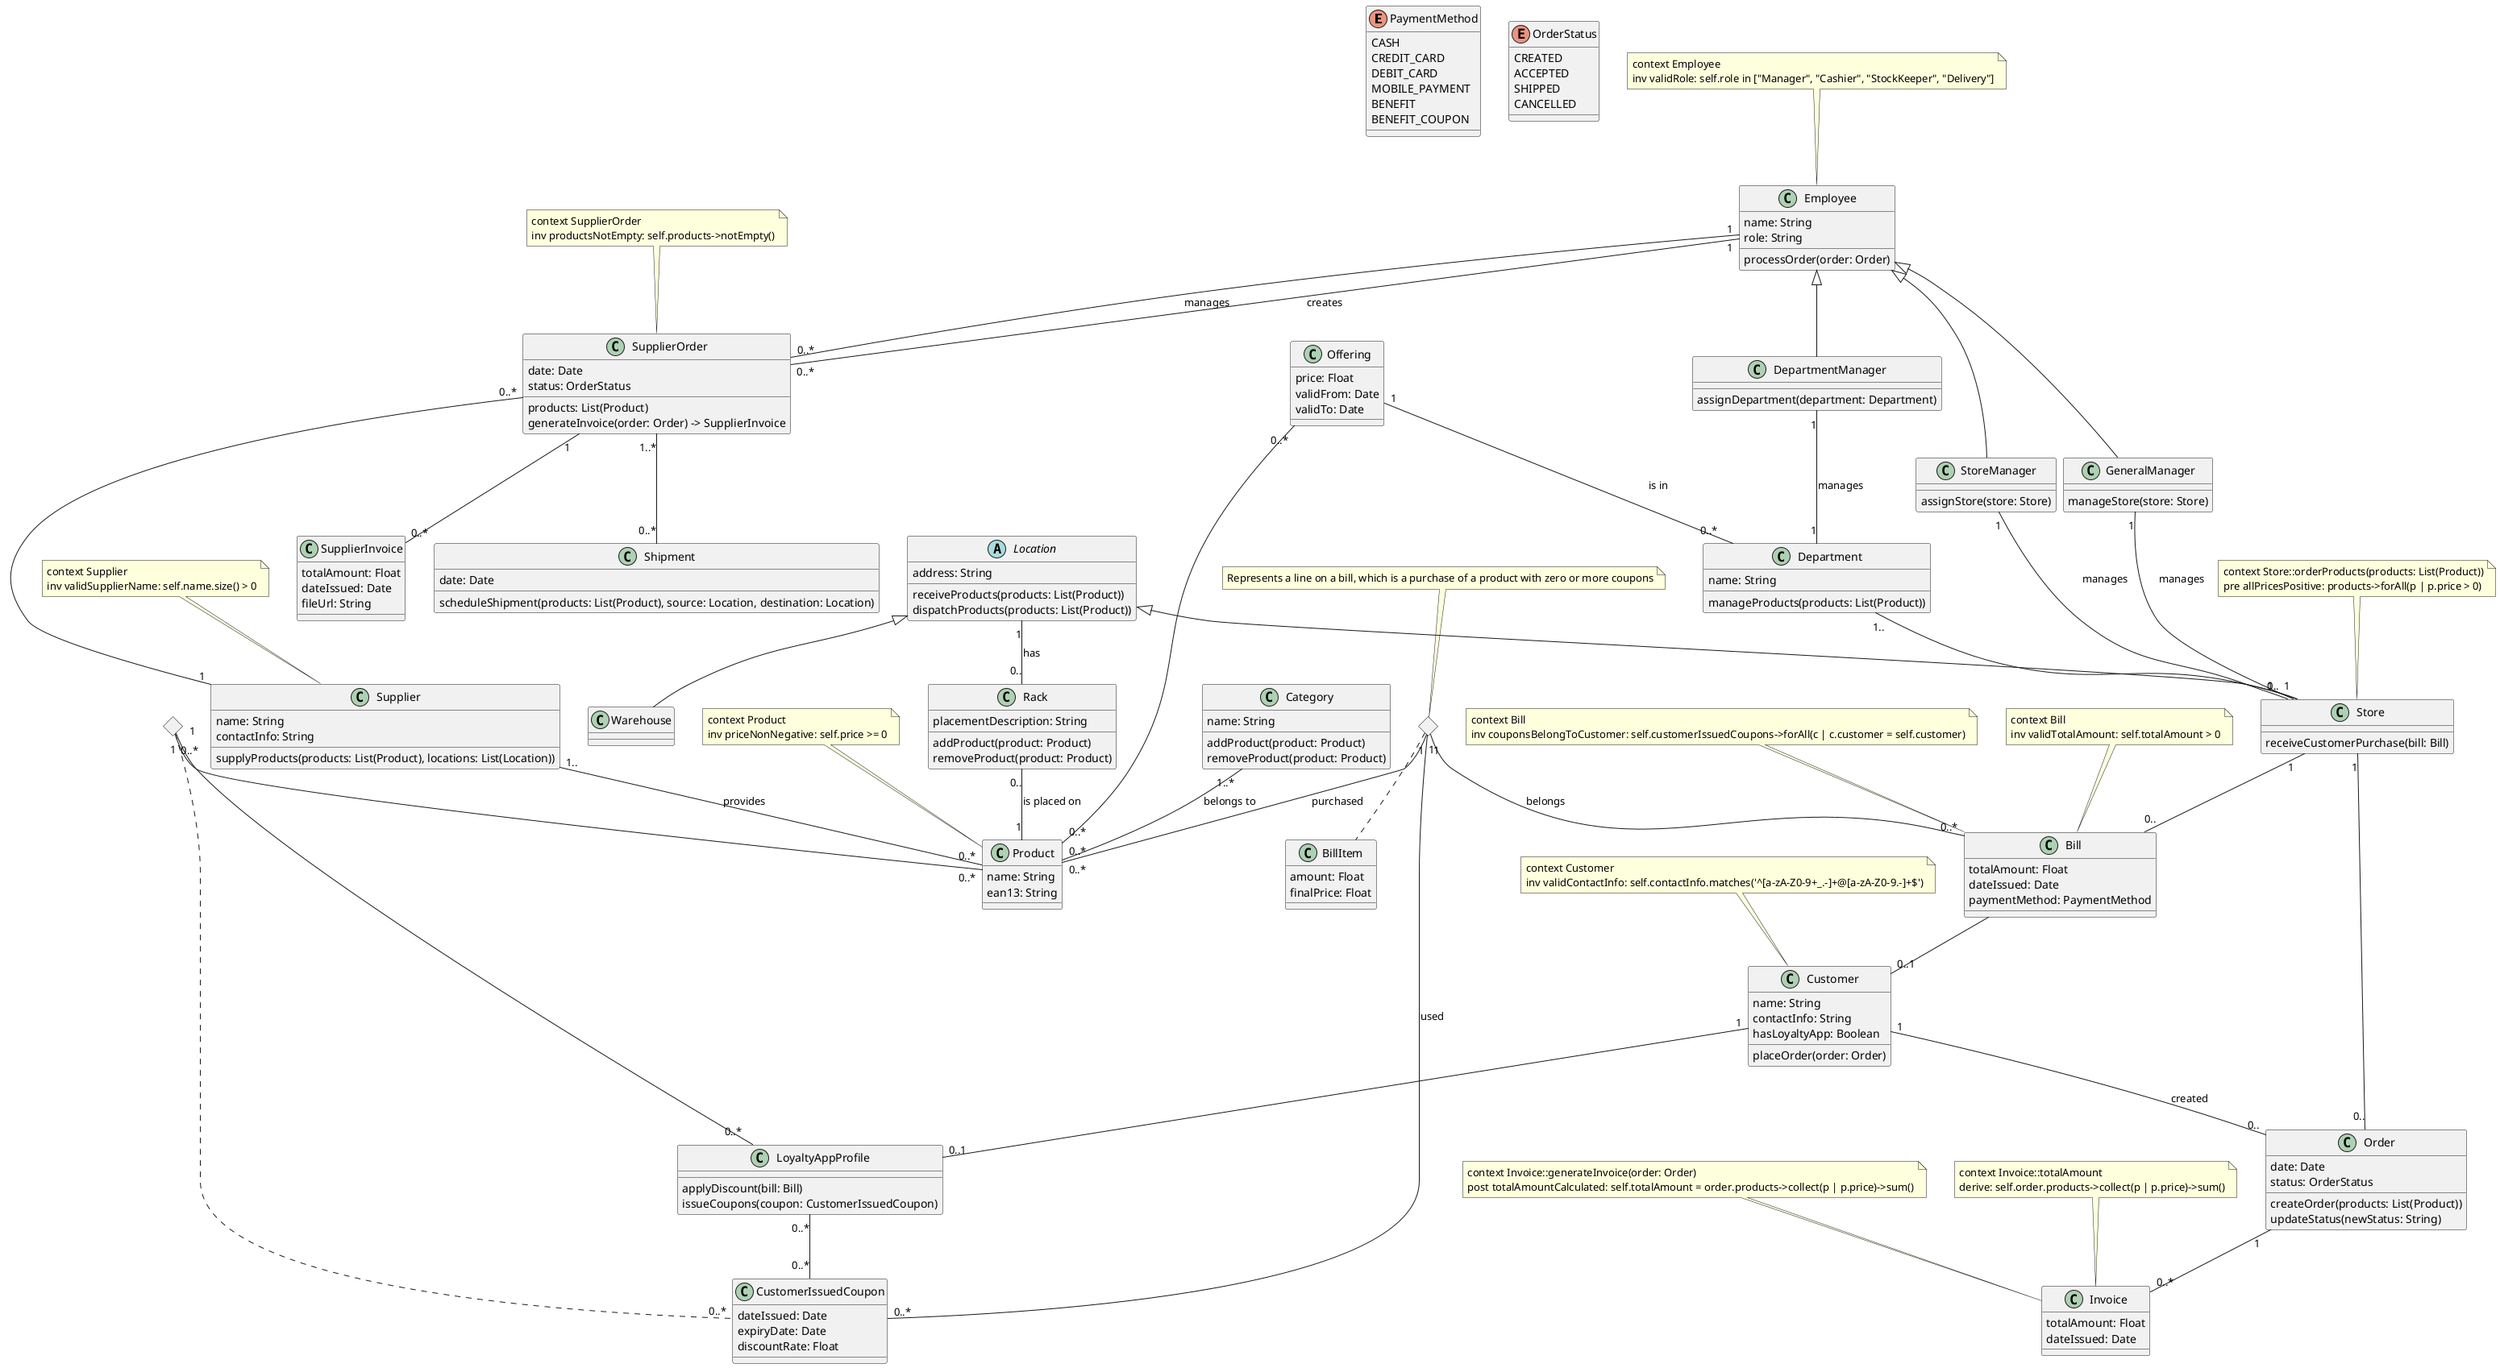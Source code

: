 @startuml GroceryStore

top to bottom direction

enum PaymentMethod {
  CASH
  CREDIT_CARD
  DEBIT_CARD
  MOBILE_PAYMENT
  BENEFIT
  BENEFIT_COUPON
}

enum OrderStatus {
  CREATED
  ACCEPTED
  SHIPPED
  CANCELLED
}

class Supplier {
  name: String
  contactInfo: String
  supplyProducts(products: List(Product), locations: List(Location))
}

Supplier "1.." -- "0..*" Product : provides

class SupplierOrder {
  date: Date
  status: OrderStatus
  products: List(Product)
  generateInvoice(order: Order) -> SupplierInvoice
}

Employee "1" -- "0..*" SupplierOrder : creates
Employee "1" -- "0..*" SupplierOrder : manages

class SupplierInvoice {
  totalAmount: Float
  dateIssued: Date
  fileUrl: String
}

SupplierOrder "0..*" -- "1" Supplier
SupplierOrder "1" -- "0..*" SupplierInvoice

class Shipment {
  date: Date
  scheduleShipment(products: List(Product), source: Location, destination: Location)
}

SupplierOrder "1..*" -- "0..*" Shipment 

class Invoice {
  totalAmount: Float
  dateIssued: Date
}

class Product {
  name: String
  ean13: String
}

class Category {
  name: String
  addProduct(product: Product)
  removeProduct(product: Product)
}

Category "1..*" -- "0..*" Product : belongs to

class Rack {
  placementDescription: String
  addProduct(product: Product)
  removeProduct(product: Product)
}

Rack "0.." -- "1" Product : is placed on
Location "1" -- "0.." Rack : has

abstract class Location {
  address: String
  receiveProducts(products: List(Product))
  dispatchProducts(products: List(Product))
}

class Warehouse extends Location {
}

class Store extends Location {
  receiveCustomerPurchase(bill: Bill)
}

class Department {
  name: String
  manageProducts(products: List(Product))
}

Department "1.." -- "1" Store 



class Offering {
  price: Float
  validFrom: Date
  validTo: Date
}

Offering "0..*" -- "0..*" Product 
Offering "1" -- "0..*" Department : is in 

class Employee {
  name: String
  role: String
  processOrder(order: Order)
}

class StoreManager extends Employee {
  assignStore(store: Store)
}

class DepartmentManager extends Employee {
  assignDepartment(department: Department)
}

class GeneralManager extends Employee {
  manageStore(store: Store)
}

StoreManager "1" -- "1" Store : manages
DepartmentManager "1" -- "1" Department : manages
GeneralManager "1" -- "0.." Store : manages

class Customer {
  name: String
  contactInfo: String
  hasLoyaltyApp: Boolean
  placeOrder(order: Order)
}

Customer "1" -- "0.." Order : created

class LoyaltyAppProfile {
  applyDiscount(bill: Bill)
  issueCoupons(coupon: CustomerIssuedCoupon)
}

Customer "1" -- "0..1" LoyaltyAppProfile


LoyaltyAppProfile "0..*" -- "0..*" CustomerIssuedCoupon

diamond LoyaltyAppProfileCouponProduct {}

LoyaltyAppProfileCouponProduct "1" -- "0..*" LoyaltyAppProfile
LoyaltyAppProfileCouponProduct "1" .. "0..*" CustomerIssuedCoupon
LoyaltyAppProfileCouponProduct "0..*" -- "0..*" Product

class CustomerIssuedCoupon {
  dateIssued: Date
  expiryDate: Date
  discountRate: Float
}

class Bill {
  totalAmount: Float
  dateIssued: Date
  paymentMethod: PaymentMethod
}

Store "1" -- "0.." Order
Store "1" -- "0.." Bill

diamond BillCustomerProductsCoupons {}

BillCustomerProductsCoupons "1" -- "0..*" Product : purchased
BillCustomerProductsCoupons "1" -- "0..*" CustomerIssuedCoupon : used
BillCustomerProductsCoupons "1" -- "0..*" Bill : belongs

class BillItem {
  amount: Float
  finalPrice: Float
}

BillCustomerProductsCoupons .. BillItem


note top of BillCustomerProductsCoupons
  Represents a line on a bill, which is a purchase of a product with zero or more coupons
end note

Bill -- "0..1" Customer

note top of Bill 
  context Bill
  inv couponsBelongToCustomer: self.customerIssuedCoupons->forAll(c | c.customer = self.customer)
end note

class Order {
  date: Date
  status: OrderStatus
  createOrder(products: List(Product))
  updateStatus(newStatus: String)
}

Order "1" -- "0..*" Invoice

note top of Supplier
  context Supplier
  inv validSupplierName: self.name.size() > 0
end note

note top of SupplierOrder
  context SupplierOrder
  inv productsNotEmpty: self.products->notEmpty()
end note

note top of Invoice
  context Invoice::generateInvoice(order: Order)
  post totalAmountCalculated: self.totalAmount = order.products->collect(p | p.price)->sum()
end note

note top of Invoice
  context Invoice::totalAmount
  derive: self.order.products->collect(p | p.price)->sum()
end note

note top of Product
  context Product
  inv priceNonNegative: self.price >= 0
end note

note top of Store
  context Store::orderProducts(products: List(Product))
  pre allPricesPositive: products->forAll(p | p.price > 0)
end note

note top of Employee
  context Employee
  inv validRole: self.role in ["Manager", "Cashier", "StockKeeper", "Delivery"]
end note

note top of Customer
  context Customer
  inv validContactInfo: self.contactInfo.matches('^[a-zA-Z0-9+_.-]+@[a-zA-Z0-9.-]+$')
end note


note top of Bill
  context Bill
  inv validTotalAmount: self.totalAmount > 0
end note


@enduml
